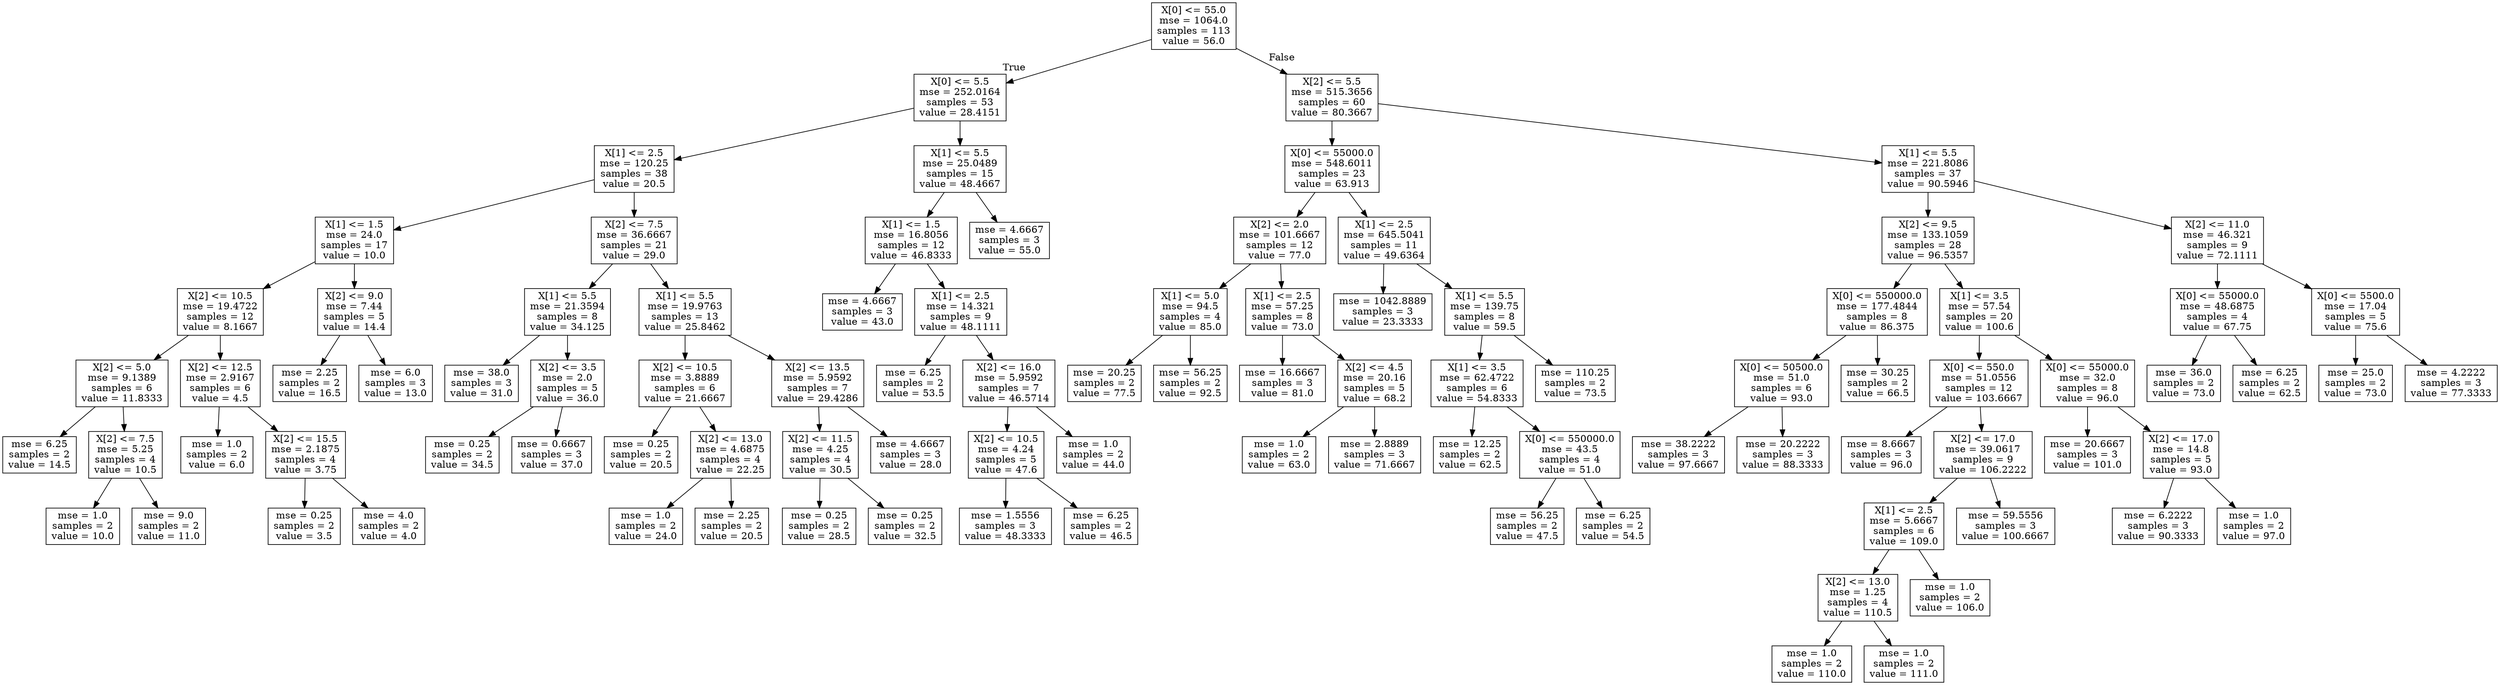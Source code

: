 digraph Tree {
node [shape=box] ;
0 [label="X[0] <= 55.0\nmse = 1064.0\nsamples = 113\nvalue = 56.0"] ;
1 [label="X[0] <= 5.5\nmse = 252.0164\nsamples = 53\nvalue = 28.4151"] ;
0 -> 1 [labeldistance=2.5, labelangle=45, headlabel="True"] ;
2 [label="X[1] <= 2.5\nmse = 120.25\nsamples = 38\nvalue = 20.5"] ;
1 -> 2 ;
3 [label="X[1] <= 1.5\nmse = 24.0\nsamples = 17\nvalue = 10.0"] ;
2 -> 3 ;
4 [label="X[2] <= 10.5\nmse = 19.4722\nsamples = 12\nvalue = 8.1667"] ;
3 -> 4 ;
5 [label="X[2] <= 5.0\nmse = 9.1389\nsamples = 6\nvalue = 11.8333"] ;
4 -> 5 ;
6 [label="mse = 6.25\nsamples = 2\nvalue = 14.5"] ;
5 -> 6 ;
7 [label="X[2] <= 7.5\nmse = 5.25\nsamples = 4\nvalue = 10.5"] ;
5 -> 7 ;
8 [label="mse = 1.0\nsamples = 2\nvalue = 10.0"] ;
7 -> 8 ;
9 [label="mse = 9.0\nsamples = 2\nvalue = 11.0"] ;
7 -> 9 ;
10 [label="X[2] <= 12.5\nmse = 2.9167\nsamples = 6\nvalue = 4.5"] ;
4 -> 10 ;
11 [label="mse = 1.0\nsamples = 2\nvalue = 6.0"] ;
10 -> 11 ;
12 [label="X[2] <= 15.5\nmse = 2.1875\nsamples = 4\nvalue = 3.75"] ;
10 -> 12 ;
13 [label="mse = 0.25\nsamples = 2\nvalue = 3.5"] ;
12 -> 13 ;
14 [label="mse = 4.0\nsamples = 2\nvalue = 4.0"] ;
12 -> 14 ;
15 [label="X[2] <= 9.0\nmse = 7.44\nsamples = 5\nvalue = 14.4"] ;
3 -> 15 ;
16 [label="mse = 2.25\nsamples = 2\nvalue = 16.5"] ;
15 -> 16 ;
17 [label="mse = 6.0\nsamples = 3\nvalue = 13.0"] ;
15 -> 17 ;
18 [label="X[2] <= 7.5\nmse = 36.6667\nsamples = 21\nvalue = 29.0"] ;
2 -> 18 ;
19 [label="X[1] <= 5.5\nmse = 21.3594\nsamples = 8\nvalue = 34.125"] ;
18 -> 19 ;
20 [label="mse = 38.0\nsamples = 3\nvalue = 31.0"] ;
19 -> 20 ;
21 [label="X[2] <= 3.5\nmse = 2.0\nsamples = 5\nvalue = 36.0"] ;
19 -> 21 ;
22 [label="mse = 0.25\nsamples = 2\nvalue = 34.5"] ;
21 -> 22 ;
23 [label="mse = 0.6667\nsamples = 3\nvalue = 37.0"] ;
21 -> 23 ;
24 [label="X[1] <= 5.5\nmse = 19.9763\nsamples = 13\nvalue = 25.8462"] ;
18 -> 24 ;
25 [label="X[2] <= 10.5\nmse = 3.8889\nsamples = 6\nvalue = 21.6667"] ;
24 -> 25 ;
26 [label="mse = 0.25\nsamples = 2\nvalue = 20.5"] ;
25 -> 26 ;
27 [label="X[2] <= 13.0\nmse = 4.6875\nsamples = 4\nvalue = 22.25"] ;
25 -> 27 ;
28 [label="mse = 1.0\nsamples = 2\nvalue = 24.0"] ;
27 -> 28 ;
29 [label="mse = 2.25\nsamples = 2\nvalue = 20.5"] ;
27 -> 29 ;
30 [label="X[2] <= 13.5\nmse = 5.9592\nsamples = 7\nvalue = 29.4286"] ;
24 -> 30 ;
31 [label="X[2] <= 11.5\nmse = 4.25\nsamples = 4\nvalue = 30.5"] ;
30 -> 31 ;
32 [label="mse = 0.25\nsamples = 2\nvalue = 28.5"] ;
31 -> 32 ;
33 [label="mse = 0.25\nsamples = 2\nvalue = 32.5"] ;
31 -> 33 ;
34 [label="mse = 4.6667\nsamples = 3\nvalue = 28.0"] ;
30 -> 34 ;
35 [label="X[1] <= 5.5\nmse = 25.0489\nsamples = 15\nvalue = 48.4667"] ;
1 -> 35 ;
36 [label="X[1] <= 1.5\nmse = 16.8056\nsamples = 12\nvalue = 46.8333"] ;
35 -> 36 ;
37 [label="mse = 4.6667\nsamples = 3\nvalue = 43.0"] ;
36 -> 37 ;
38 [label="X[1] <= 2.5\nmse = 14.321\nsamples = 9\nvalue = 48.1111"] ;
36 -> 38 ;
39 [label="mse = 6.25\nsamples = 2\nvalue = 53.5"] ;
38 -> 39 ;
40 [label="X[2] <= 16.0\nmse = 5.9592\nsamples = 7\nvalue = 46.5714"] ;
38 -> 40 ;
41 [label="X[2] <= 10.5\nmse = 4.24\nsamples = 5\nvalue = 47.6"] ;
40 -> 41 ;
42 [label="mse = 1.5556\nsamples = 3\nvalue = 48.3333"] ;
41 -> 42 ;
43 [label="mse = 6.25\nsamples = 2\nvalue = 46.5"] ;
41 -> 43 ;
44 [label="mse = 1.0\nsamples = 2\nvalue = 44.0"] ;
40 -> 44 ;
45 [label="mse = 4.6667\nsamples = 3\nvalue = 55.0"] ;
35 -> 45 ;
46 [label="X[2] <= 5.5\nmse = 515.3656\nsamples = 60\nvalue = 80.3667"] ;
0 -> 46 [labeldistance=2.5, labelangle=-45, headlabel="False"] ;
47 [label="X[0] <= 55000.0\nmse = 548.6011\nsamples = 23\nvalue = 63.913"] ;
46 -> 47 ;
48 [label="X[2] <= 2.0\nmse = 101.6667\nsamples = 12\nvalue = 77.0"] ;
47 -> 48 ;
49 [label="X[1] <= 5.0\nmse = 94.5\nsamples = 4\nvalue = 85.0"] ;
48 -> 49 ;
50 [label="mse = 20.25\nsamples = 2\nvalue = 77.5"] ;
49 -> 50 ;
51 [label="mse = 56.25\nsamples = 2\nvalue = 92.5"] ;
49 -> 51 ;
52 [label="X[1] <= 2.5\nmse = 57.25\nsamples = 8\nvalue = 73.0"] ;
48 -> 52 ;
53 [label="mse = 16.6667\nsamples = 3\nvalue = 81.0"] ;
52 -> 53 ;
54 [label="X[2] <= 4.5\nmse = 20.16\nsamples = 5\nvalue = 68.2"] ;
52 -> 54 ;
55 [label="mse = 1.0\nsamples = 2\nvalue = 63.0"] ;
54 -> 55 ;
56 [label="mse = 2.8889\nsamples = 3\nvalue = 71.6667"] ;
54 -> 56 ;
57 [label="X[1] <= 2.5\nmse = 645.5041\nsamples = 11\nvalue = 49.6364"] ;
47 -> 57 ;
58 [label="mse = 1042.8889\nsamples = 3\nvalue = 23.3333"] ;
57 -> 58 ;
59 [label="X[1] <= 5.5\nmse = 139.75\nsamples = 8\nvalue = 59.5"] ;
57 -> 59 ;
60 [label="X[1] <= 3.5\nmse = 62.4722\nsamples = 6\nvalue = 54.8333"] ;
59 -> 60 ;
61 [label="mse = 12.25\nsamples = 2\nvalue = 62.5"] ;
60 -> 61 ;
62 [label="X[0] <= 550000.0\nmse = 43.5\nsamples = 4\nvalue = 51.0"] ;
60 -> 62 ;
63 [label="mse = 56.25\nsamples = 2\nvalue = 47.5"] ;
62 -> 63 ;
64 [label="mse = 6.25\nsamples = 2\nvalue = 54.5"] ;
62 -> 64 ;
65 [label="mse = 110.25\nsamples = 2\nvalue = 73.5"] ;
59 -> 65 ;
66 [label="X[1] <= 5.5\nmse = 221.8086\nsamples = 37\nvalue = 90.5946"] ;
46 -> 66 ;
67 [label="X[2] <= 9.5\nmse = 133.1059\nsamples = 28\nvalue = 96.5357"] ;
66 -> 67 ;
68 [label="X[0] <= 550000.0\nmse = 177.4844\nsamples = 8\nvalue = 86.375"] ;
67 -> 68 ;
69 [label="X[0] <= 50500.0\nmse = 51.0\nsamples = 6\nvalue = 93.0"] ;
68 -> 69 ;
70 [label="mse = 38.2222\nsamples = 3\nvalue = 97.6667"] ;
69 -> 70 ;
71 [label="mse = 20.2222\nsamples = 3\nvalue = 88.3333"] ;
69 -> 71 ;
72 [label="mse = 30.25\nsamples = 2\nvalue = 66.5"] ;
68 -> 72 ;
73 [label="X[1] <= 3.5\nmse = 57.54\nsamples = 20\nvalue = 100.6"] ;
67 -> 73 ;
74 [label="X[0] <= 550.0\nmse = 51.0556\nsamples = 12\nvalue = 103.6667"] ;
73 -> 74 ;
75 [label="mse = 8.6667\nsamples = 3\nvalue = 96.0"] ;
74 -> 75 ;
76 [label="X[2] <= 17.0\nmse = 39.0617\nsamples = 9\nvalue = 106.2222"] ;
74 -> 76 ;
77 [label="X[1] <= 2.5\nmse = 5.6667\nsamples = 6\nvalue = 109.0"] ;
76 -> 77 ;
78 [label="X[2] <= 13.0\nmse = 1.25\nsamples = 4\nvalue = 110.5"] ;
77 -> 78 ;
79 [label="mse = 1.0\nsamples = 2\nvalue = 110.0"] ;
78 -> 79 ;
80 [label="mse = 1.0\nsamples = 2\nvalue = 111.0"] ;
78 -> 80 ;
81 [label="mse = 1.0\nsamples = 2\nvalue = 106.0"] ;
77 -> 81 ;
82 [label="mse = 59.5556\nsamples = 3\nvalue = 100.6667"] ;
76 -> 82 ;
83 [label="X[0] <= 55000.0\nmse = 32.0\nsamples = 8\nvalue = 96.0"] ;
73 -> 83 ;
84 [label="mse = 20.6667\nsamples = 3\nvalue = 101.0"] ;
83 -> 84 ;
85 [label="X[2] <= 17.0\nmse = 14.8\nsamples = 5\nvalue = 93.0"] ;
83 -> 85 ;
86 [label="mse = 6.2222\nsamples = 3\nvalue = 90.3333"] ;
85 -> 86 ;
87 [label="mse = 1.0\nsamples = 2\nvalue = 97.0"] ;
85 -> 87 ;
88 [label="X[2] <= 11.0\nmse = 46.321\nsamples = 9\nvalue = 72.1111"] ;
66 -> 88 ;
89 [label="X[0] <= 55000.0\nmse = 48.6875\nsamples = 4\nvalue = 67.75"] ;
88 -> 89 ;
90 [label="mse = 36.0\nsamples = 2\nvalue = 73.0"] ;
89 -> 90 ;
91 [label="mse = 6.25\nsamples = 2\nvalue = 62.5"] ;
89 -> 91 ;
92 [label="X[0] <= 5500.0\nmse = 17.04\nsamples = 5\nvalue = 75.6"] ;
88 -> 92 ;
93 [label="mse = 25.0\nsamples = 2\nvalue = 73.0"] ;
92 -> 93 ;
94 [label="mse = 4.2222\nsamples = 3\nvalue = 77.3333"] ;
92 -> 94 ;
}